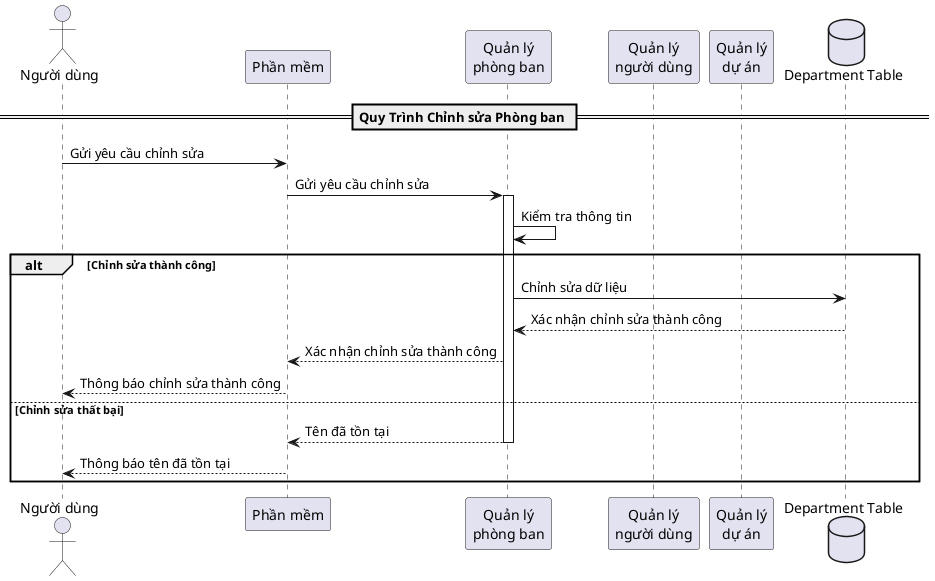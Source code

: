 @startuml
actor "Người dùng" as nd
participant "Phần mềm" as pm
participant "Quản lý\nphòng ban" as qlpb
participant "Quản lý\nngười dùng" as qlnd
participant "Quản lý\ndự án" as qlda
database "Department Table" as dbd

== Quy Trình Chỉnh sửa Phòng ban ==
nd -> pm : Gửi yêu cầu chỉnh sửa
pm -> qlpb : Gửi yêu cầu chỉnh sửa
activate qlpb
qlpb -> qlpb : Kiểm tra thông tin
alt Chỉnh sửa thành công
qlpb -> dbd : Chỉnh sửa dữ liệu
dbd --> qlpb : Xác nhận chỉnh sửa thành công
qlpb --> pm : Xác nhận chỉnh sửa thành công
pm --> nd : Thông báo chỉnh sửa thành công
else Chỉnh sửa thất bại
qlpb --> pm : Tên đã tồn tại
deactivate qlpb
pm --> nd : Thông báo tên đã tồn tại
end
@enduml